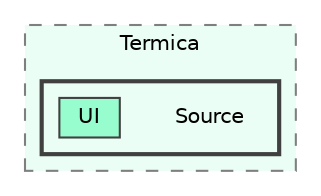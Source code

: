 digraph "C:/GEU/GEUModules/Termica/Source"
{
 // LATEX_PDF_SIZE
  bgcolor="transparent";
  edge [fontname=Helvetica,fontsize=10,labelfontname=Helvetica,labelfontsize=10];
  node [fontname=Helvetica,fontsize=10,shape=box,height=0.2,width=0.4];
  compound=true
  subgraph clusterdir_14095f3e1ac0f6cfee6b66e3def2c142 {
    graph [ bgcolor="#ebfef5", pencolor="grey50", label="Termica", fontname=Helvetica,fontsize=10 style="filled,dashed", URL="dir_14095f3e1ac0f6cfee6b66e3def2c142.html",tooltip=""]
  subgraph clusterdir_efaf062761e86293cc4ef08338c5d68d {
    graph [ bgcolor="#ebfef5", pencolor="grey25", label="", fontname=Helvetica,fontsize=10 style="filled,bold", URL="dir_efaf062761e86293cc4ef08338c5d68d.html",tooltip=""]
    dir_efaf062761e86293cc4ef08338c5d68d [shape=plaintext, label="Source"];
  dir_6e364a5b323ddd410569b002e80f360b [label="UI", fillcolor="#98fdce", color="grey25", style="filled", URL="dir_6e364a5b323ddd410569b002e80f360b.html",tooltip=""];
  }
  }
}
